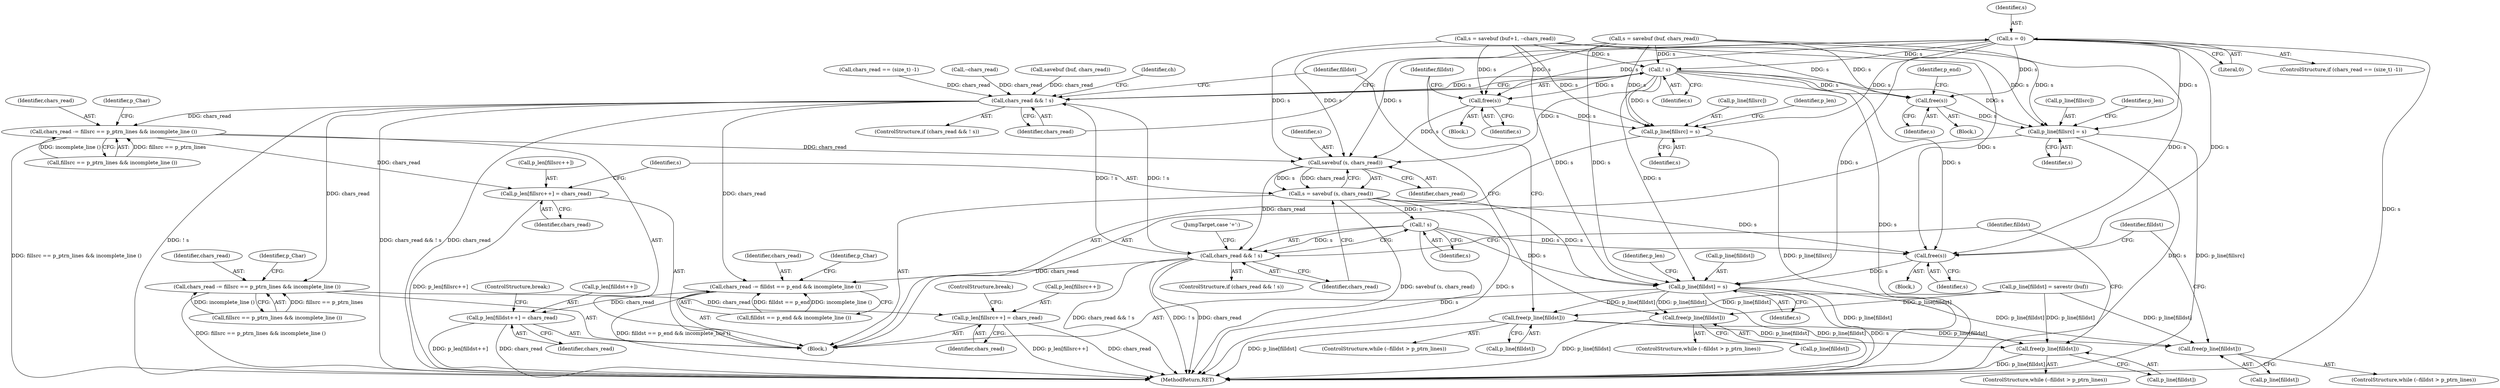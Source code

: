 digraph "0_savannah_0c08d7a902c6fdd49b704623a12d8d672ef18944@pointer" {
"1001900" [label="(Call,s = 0)"];
"1001940" [label="(Call,! s)"];
"1001938" [label="(Call,chars_read && ! s)"];
"1001977" [label="(Call,chars_read -= fillsrc == p_ptrn_lines && incomplete_line ())"];
"1001994" [label="(Call,p_len[fillsrc++] = chars_read)"];
"1002030" [label="(Call,chars_read -= fillsrc == p_ptrn_lines && incomplete_line ())"];
"1002047" [label="(Call,p_len[fillsrc++] = chars_read)"];
"1002055" [label="(Call,savebuf (s, chars_read))"];
"1002053" [label="(Call,s = savebuf (s, chars_read))"];
"1002061" [label="(Call,! s)"];
"1002059" [label="(Call,chars_read && ! s)"];
"1002104" [label="(Call,chars_read -= filldst == p_end && incomplete_line ())"];
"1002121" [label="(Call,p_len[filldst++] = chars_read)"];
"1002087" [label="(Call,free(s))"];
"1002116" [label="(Call,p_line[filldst] = s)"];
"1001948" [label="(Call,free(p_line[filldst]))"];
"1002018" [label="(Call,free(p_line[filldst]))"];
"1002069" [label="(Call,free(p_line[filldst]))"];
"1002094" [label="(Call,free(p_line[filldst]))"];
"1001969" [label="(Call,free(s))"];
"1001989" [label="(Call,p_line[fillsrc] = s)"];
"1002011" [label="(Call,free(s))"];
"1002042" [label="(Call,p_line[fillsrc] = s)"];
"1001993" [label="(Identifier,s)"];
"1001935" [label="(Call,--chars_read)"];
"1002060" [label="(Identifier,chars_read)"];
"1002772" [label="(MethodReturn,RET)"];
"1001972" [label="(Identifier,p_end)"];
"1001918" [label="(Call,s = savebuf (buf, chars_read))"];
"1001946" [label="(Identifier,filldst)"];
"1002062" [label="(Identifier,s)"];
"1002000" [label="(ControlStructure,break;)"];
"1002048" [label="(Call,p_len[fillsrc++])"];
"1002122" [label="(Call,p_len[filldst++])"];
"1002030" [label="(Call,chars_read -= fillsrc == p_ptrn_lines && incomplete_line ())"];
"1002046" [label="(Identifier,s)"];
"1001970" [label="(Identifier,s)"];
"1001949" [label="(Call,p_line[filldst])"];
"1001990" [label="(Call,p_line[fillsrc])"];
"1002087" [label="(Call,free(s))"];
"1001968" [label="(Block,)"];
"1002123" [label="(Identifier,p_len)"];
"1002011" [label="(Call,free(s))"];
"1002055" [label="(Call,savebuf (s, chars_read))"];
"1002070" [label="(Call,p_line[filldst])"];
"1002039" [label="(Identifier,p_Char)"];
"1002094" [label="(Call,free(p_line[filldst]))"];
"1002010" [label="(Block,)"];
"1002064" [label="(ControlStructure,while (--filldst > p_ptrn_lines))"];
"1001902" [label="(Literal,0)"];
"1002047" [label="(Call,p_len[fillsrc++] = chars_read)"];
"1001901" [label="(Identifier,s)"];
"1001920" [label="(Call,savebuf (buf, chars_read))"];
"1002092" [label="(Identifier,filldst)"];
"1001979" [label="(Call,fillsrc == p_ptrn_lines && incomplete_line ())"];
"1001961" [label="(Identifier,ch)"];
"1002120" [label="(Identifier,s)"];
"1002043" [label="(Call,p_line[fillsrc])"];
"1002056" [label="(Identifier,s)"];
"1001989" [label="(Call,p_line[fillsrc] = s)"];
"1001996" [label="(Identifier,p_len)"];
"1002089" [label="(ControlStructure,while (--filldst > p_ptrn_lines))"];
"1002067" [label="(Identifier,filldst)"];
"1001940" [label="(Call,! s)"];
"1002061" [label="(Call,! s)"];
"1002106" [label="(Call,filldst == p_end && incomplete_line ())"];
"1001941" [label="(Identifier,s)"];
"1001948" [label="(Call,free(p_line[filldst]))"];
"1002052" [label="(Identifier,chars_read)"];
"1002126" [label="(Identifier,chars_read)"];
"1001943" [label="(ControlStructure,while (--filldst > p_ptrn_lines))"];
"1002042" [label="(Call,p_line[fillsrc] = s)"];
"1001938" [label="(Call,chars_read && ! s)"];
"1002081" [label="(JumpTarget,case '+':)"];
"1002013" [label="(ControlStructure,while (--filldst > p_ptrn_lines))"];
"1002012" [label="(Identifier,s)"];
"1001977" [label="(Call,chars_read -= fillsrc == p_ptrn_lines && incomplete_line ())"];
"1001894" [label="(Call,chars_read == (size_t) -1)"];
"1002086" [label="(Block,)"];
"1001999" [label="(Identifier,chars_read)"];
"1002018" [label="(Call,free(p_line[filldst]))"];
"1002088" [label="(Identifier,s)"];
"1001994" [label="(Call,p_len[fillsrc++] = chars_read)"];
"1001929" [label="(Call,s = savebuf (buf+1, --chars_read))"];
"1001986" [label="(Identifier,p_Char)"];
"1002049" [label="(Identifier,p_len)"];
"1001978" [label="(Identifier,chars_read)"];
"1001969" [label="(Call,free(s))"];
"1002095" [label="(Call,p_line[filldst])"];
"1002059" [label="(Call,chars_read && ! s)"];
"1001995" [label="(Call,p_len[fillsrc++])"];
"1002105" [label="(Identifier,chars_read)"];
"1001962" [label="(Block,)"];
"1002121" [label="(Call,p_len[filldst++] = chars_read)"];
"1001832" [label="(Call,p_line[filldst] = savestr (buf))"];
"1002069" [label="(Call,free(p_line[filldst]))"];
"1002016" [label="(Identifier,filldst)"];
"1002053" [label="(Call,s = savebuf (s, chars_read))"];
"1002113" [label="(Identifier,p_Char)"];
"1002019" [label="(Call,p_line[filldst])"];
"1001937" [label="(ControlStructure,if (chars_read && ! s))"];
"1002116" [label="(Call,p_line[filldst] = s)"];
"1002032" [label="(Call,fillsrc == p_ptrn_lines && incomplete_line ())"];
"1002058" [label="(ControlStructure,if (chars_read && ! s))"];
"1001893" [label="(ControlStructure,if (chars_read == (size_t) -1))"];
"1002127" [label="(ControlStructure,break;)"];
"1001900" [label="(Call,s = 0)"];
"1002054" [label="(Identifier,s)"];
"1002057" [label="(Identifier,chars_read)"];
"1002104" [label="(Call,chars_read -= filldst == p_end && incomplete_line ())"];
"1001939" [label="(Identifier,chars_read)"];
"1002117" [label="(Call,p_line[filldst])"];
"1002031" [label="(Identifier,chars_read)"];
"1001900" -> "1001893"  [label="AST: "];
"1001900" -> "1001902"  [label="CFG: "];
"1001901" -> "1001900"  [label="AST: "];
"1001902" -> "1001900"  [label="AST: "];
"1001939" -> "1001900"  [label="CFG: "];
"1001900" -> "1002772"  [label="DDG: s"];
"1001900" -> "1001940"  [label="DDG: s"];
"1001900" -> "1001969"  [label="DDG: s"];
"1001900" -> "1001989"  [label="DDG: s"];
"1001900" -> "1002011"  [label="DDG: s"];
"1001900" -> "1002042"  [label="DDG: s"];
"1001900" -> "1002055"  [label="DDG: s"];
"1001900" -> "1002087"  [label="DDG: s"];
"1001900" -> "1002116"  [label="DDG: s"];
"1001940" -> "1001938"  [label="AST: "];
"1001940" -> "1001941"  [label="CFG: "];
"1001941" -> "1001940"  [label="AST: "];
"1001938" -> "1001940"  [label="CFG: "];
"1001940" -> "1002772"  [label="DDG: s"];
"1001940" -> "1001938"  [label="DDG: s"];
"1001929" -> "1001940"  [label="DDG: s"];
"1001918" -> "1001940"  [label="DDG: s"];
"1001940" -> "1001969"  [label="DDG: s"];
"1001940" -> "1001989"  [label="DDG: s"];
"1001940" -> "1002011"  [label="DDG: s"];
"1001940" -> "1002042"  [label="DDG: s"];
"1001940" -> "1002055"  [label="DDG: s"];
"1001940" -> "1002087"  [label="DDG: s"];
"1001940" -> "1002116"  [label="DDG: s"];
"1001938" -> "1001937"  [label="AST: "];
"1001938" -> "1001939"  [label="CFG: "];
"1001939" -> "1001938"  [label="AST: "];
"1001946" -> "1001938"  [label="CFG: "];
"1001961" -> "1001938"  [label="CFG: "];
"1001938" -> "1002772"  [label="DDG: ! s"];
"1001938" -> "1002772"  [label="DDG: chars_read && ! s"];
"1001938" -> "1002772"  [label="DDG: chars_read"];
"1001920" -> "1001938"  [label="DDG: chars_read"];
"1001894" -> "1001938"  [label="DDG: chars_read"];
"1001935" -> "1001938"  [label="DDG: chars_read"];
"1002059" -> "1001938"  [label="DDG: ! s"];
"1001938" -> "1001977"  [label="DDG: chars_read"];
"1001938" -> "1002030"  [label="DDG: chars_read"];
"1001938" -> "1002059"  [label="DDG: ! s"];
"1001938" -> "1002104"  [label="DDG: chars_read"];
"1001977" -> "1001962"  [label="AST: "];
"1001977" -> "1001979"  [label="CFG: "];
"1001978" -> "1001977"  [label="AST: "];
"1001979" -> "1001977"  [label="AST: "];
"1001986" -> "1001977"  [label="CFG: "];
"1001977" -> "1002772"  [label="DDG: fillsrc == p_ptrn_lines && incomplete_line ()"];
"1001979" -> "1001977"  [label="DDG: fillsrc == p_ptrn_lines"];
"1001979" -> "1001977"  [label="DDG: incomplete_line ()"];
"1001977" -> "1001994"  [label="DDG: chars_read"];
"1001994" -> "1001962"  [label="AST: "];
"1001994" -> "1001999"  [label="CFG: "];
"1001995" -> "1001994"  [label="AST: "];
"1001999" -> "1001994"  [label="AST: "];
"1002000" -> "1001994"  [label="CFG: "];
"1001994" -> "1002772"  [label="DDG: chars_read"];
"1001994" -> "1002772"  [label="DDG: p_len[fillsrc++]"];
"1002030" -> "1001962"  [label="AST: "];
"1002030" -> "1002032"  [label="CFG: "];
"1002031" -> "1002030"  [label="AST: "];
"1002032" -> "1002030"  [label="AST: "];
"1002039" -> "1002030"  [label="CFG: "];
"1002030" -> "1002772"  [label="DDG: fillsrc == p_ptrn_lines && incomplete_line ()"];
"1002032" -> "1002030"  [label="DDG: fillsrc == p_ptrn_lines"];
"1002032" -> "1002030"  [label="DDG: incomplete_line ()"];
"1002030" -> "1002047"  [label="DDG: chars_read"];
"1002030" -> "1002055"  [label="DDG: chars_read"];
"1002047" -> "1001962"  [label="AST: "];
"1002047" -> "1002052"  [label="CFG: "];
"1002048" -> "1002047"  [label="AST: "];
"1002052" -> "1002047"  [label="AST: "];
"1002054" -> "1002047"  [label="CFG: "];
"1002047" -> "1002772"  [label="DDG: p_len[fillsrc++]"];
"1002055" -> "1002053"  [label="AST: "];
"1002055" -> "1002057"  [label="CFG: "];
"1002056" -> "1002055"  [label="AST: "];
"1002057" -> "1002055"  [label="AST: "];
"1002053" -> "1002055"  [label="CFG: "];
"1002055" -> "1002053"  [label="DDG: s"];
"1002055" -> "1002053"  [label="DDG: chars_read"];
"1002011" -> "1002055"  [label="DDG: s"];
"1001929" -> "1002055"  [label="DDG: s"];
"1001918" -> "1002055"  [label="DDG: s"];
"1002055" -> "1002059"  [label="DDG: chars_read"];
"1002053" -> "1001962"  [label="AST: "];
"1002054" -> "1002053"  [label="AST: "];
"1002060" -> "1002053"  [label="CFG: "];
"1002053" -> "1002772"  [label="DDG: s"];
"1002053" -> "1002772"  [label="DDG: savebuf (s, chars_read)"];
"1002053" -> "1002061"  [label="DDG: s"];
"1002053" -> "1002087"  [label="DDG: s"];
"1002053" -> "1002116"  [label="DDG: s"];
"1002061" -> "1002059"  [label="AST: "];
"1002061" -> "1002062"  [label="CFG: "];
"1002062" -> "1002061"  [label="AST: "];
"1002059" -> "1002061"  [label="CFG: "];
"1002061" -> "1002772"  [label="DDG: s"];
"1002061" -> "1002059"  [label="DDG: s"];
"1002061" -> "1002087"  [label="DDG: s"];
"1002061" -> "1002116"  [label="DDG: s"];
"1002059" -> "1002058"  [label="AST: "];
"1002059" -> "1002060"  [label="CFG: "];
"1002060" -> "1002059"  [label="AST: "];
"1002067" -> "1002059"  [label="CFG: "];
"1002081" -> "1002059"  [label="CFG: "];
"1002059" -> "1002772"  [label="DDG: chars_read"];
"1002059" -> "1002772"  [label="DDG: chars_read && ! s"];
"1002059" -> "1002772"  [label="DDG: ! s"];
"1002059" -> "1002104"  [label="DDG: chars_read"];
"1002104" -> "1001962"  [label="AST: "];
"1002104" -> "1002106"  [label="CFG: "];
"1002105" -> "1002104"  [label="AST: "];
"1002106" -> "1002104"  [label="AST: "];
"1002113" -> "1002104"  [label="CFG: "];
"1002104" -> "1002772"  [label="DDG: filldst == p_end && incomplete_line ()"];
"1002106" -> "1002104"  [label="DDG: filldst == p_end"];
"1002106" -> "1002104"  [label="DDG: incomplete_line ()"];
"1002104" -> "1002121"  [label="DDG: chars_read"];
"1002121" -> "1001962"  [label="AST: "];
"1002121" -> "1002126"  [label="CFG: "];
"1002122" -> "1002121"  [label="AST: "];
"1002126" -> "1002121"  [label="AST: "];
"1002127" -> "1002121"  [label="CFG: "];
"1002121" -> "1002772"  [label="DDG: p_len[filldst++]"];
"1002121" -> "1002772"  [label="DDG: chars_read"];
"1002087" -> "1002086"  [label="AST: "];
"1002087" -> "1002088"  [label="CFG: "];
"1002088" -> "1002087"  [label="AST: "];
"1002092" -> "1002087"  [label="CFG: "];
"1001929" -> "1002087"  [label="DDG: s"];
"1001918" -> "1002087"  [label="DDG: s"];
"1002087" -> "1002116"  [label="DDG: s"];
"1002116" -> "1001962"  [label="AST: "];
"1002116" -> "1002120"  [label="CFG: "];
"1002117" -> "1002116"  [label="AST: "];
"1002120" -> "1002116"  [label="AST: "];
"1002123" -> "1002116"  [label="CFG: "];
"1002116" -> "1002772"  [label="DDG: p_line[filldst]"];
"1002116" -> "1002772"  [label="DDG: s"];
"1002116" -> "1001948"  [label="DDG: p_line[filldst]"];
"1002116" -> "1002018"  [label="DDG: p_line[filldst]"];
"1002116" -> "1002069"  [label="DDG: p_line[filldst]"];
"1002116" -> "1002094"  [label="DDG: p_line[filldst]"];
"1001929" -> "1002116"  [label="DDG: s"];
"1001918" -> "1002116"  [label="DDG: s"];
"1001948" -> "1001943"  [label="AST: "];
"1001948" -> "1001949"  [label="CFG: "];
"1001949" -> "1001948"  [label="AST: "];
"1001946" -> "1001948"  [label="CFG: "];
"1001948" -> "1002772"  [label="DDG: p_line[filldst]"];
"1001832" -> "1001948"  [label="DDG: p_line[filldst]"];
"1002018" -> "1002013"  [label="AST: "];
"1002018" -> "1002019"  [label="CFG: "];
"1002019" -> "1002018"  [label="AST: "];
"1002016" -> "1002018"  [label="CFG: "];
"1002018" -> "1002772"  [label="DDG: p_line[filldst]"];
"1001832" -> "1002018"  [label="DDG: p_line[filldst]"];
"1002018" -> "1002069"  [label="DDG: p_line[filldst]"];
"1002018" -> "1002094"  [label="DDG: p_line[filldst]"];
"1002069" -> "1002064"  [label="AST: "];
"1002069" -> "1002070"  [label="CFG: "];
"1002070" -> "1002069"  [label="AST: "];
"1002067" -> "1002069"  [label="CFG: "];
"1002069" -> "1002772"  [label="DDG: p_line[filldst]"];
"1001832" -> "1002069"  [label="DDG: p_line[filldst]"];
"1002094" -> "1002089"  [label="AST: "];
"1002094" -> "1002095"  [label="CFG: "];
"1002095" -> "1002094"  [label="AST: "];
"1002092" -> "1002094"  [label="CFG: "];
"1001832" -> "1002094"  [label="DDG: p_line[filldst]"];
"1001969" -> "1001968"  [label="AST: "];
"1001969" -> "1001970"  [label="CFG: "];
"1001970" -> "1001969"  [label="AST: "];
"1001972" -> "1001969"  [label="CFG: "];
"1001929" -> "1001969"  [label="DDG: s"];
"1001918" -> "1001969"  [label="DDG: s"];
"1001969" -> "1001989"  [label="DDG: s"];
"1001989" -> "1001962"  [label="AST: "];
"1001989" -> "1001993"  [label="CFG: "];
"1001990" -> "1001989"  [label="AST: "];
"1001993" -> "1001989"  [label="AST: "];
"1001996" -> "1001989"  [label="CFG: "];
"1001989" -> "1002772"  [label="DDG: s"];
"1001989" -> "1002772"  [label="DDG: p_line[fillsrc]"];
"1001929" -> "1001989"  [label="DDG: s"];
"1001918" -> "1001989"  [label="DDG: s"];
"1002011" -> "1002010"  [label="AST: "];
"1002011" -> "1002012"  [label="CFG: "];
"1002012" -> "1002011"  [label="AST: "];
"1002016" -> "1002011"  [label="CFG: "];
"1001929" -> "1002011"  [label="DDG: s"];
"1001918" -> "1002011"  [label="DDG: s"];
"1002011" -> "1002042"  [label="DDG: s"];
"1002042" -> "1001962"  [label="AST: "];
"1002042" -> "1002046"  [label="CFG: "];
"1002043" -> "1002042"  [label="AST: "];
"1002046" -> "1002042"  [label="AST: "];
"1002049" -> "1002042"  [label="CFG: "];
"1002042" -> "1002772"  [label="DDG: p_line[fillsrc]"];
"1001929" -> "1002042"  [label="DDG: s"];
"1001918" -> "1002042"  [label="DDG: s"];
}
